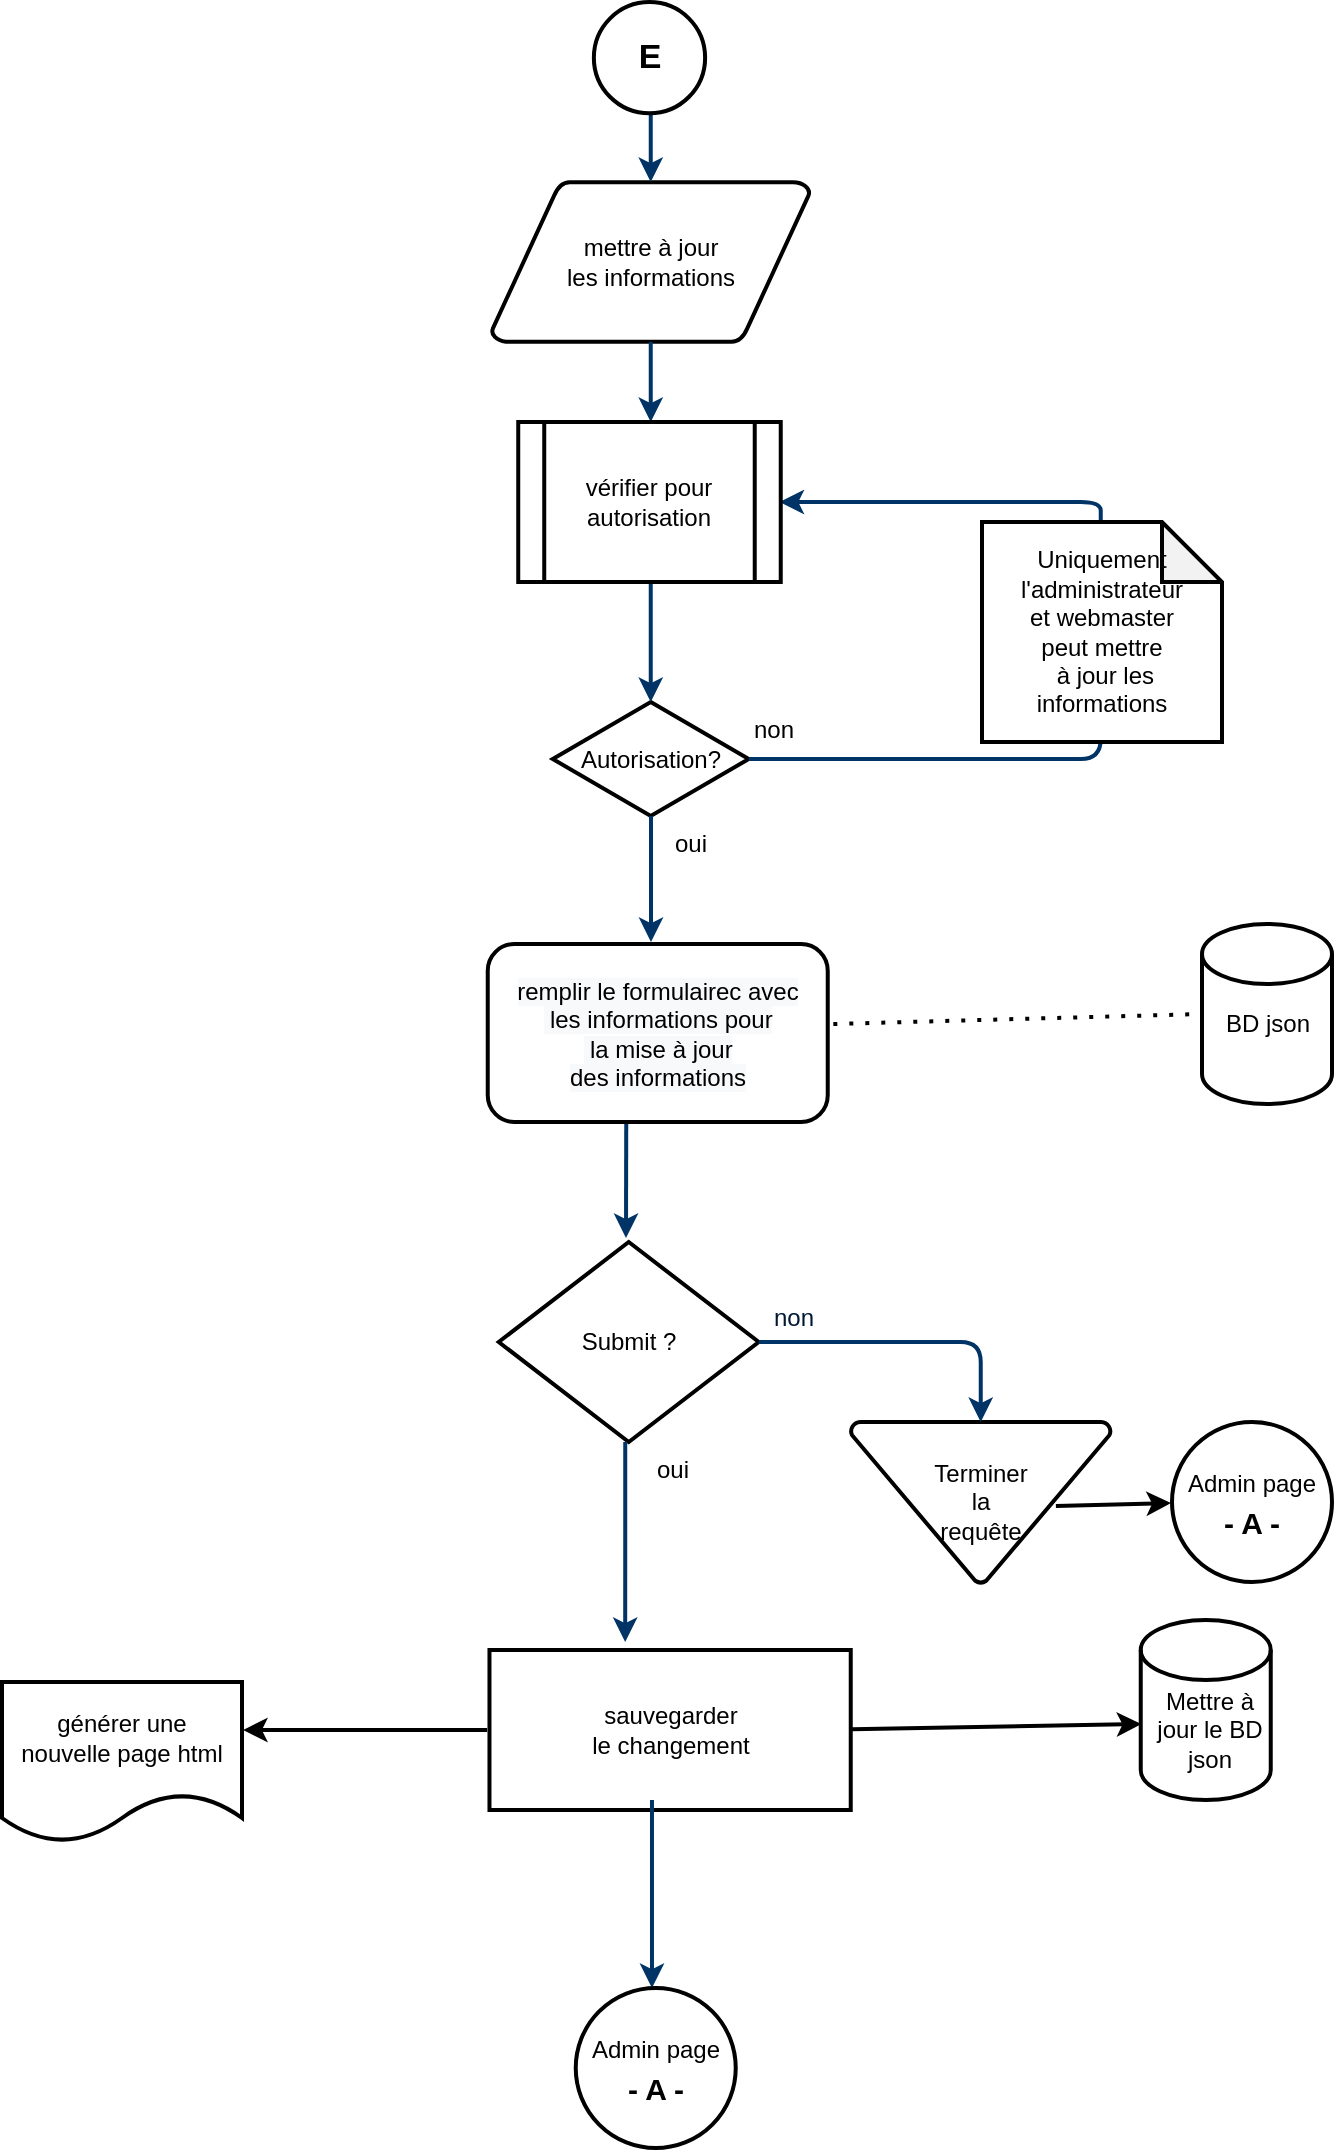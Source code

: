 <mxfile version="20.3.3" type="device"><diagram id="_I9CkDCs_RlZf7zreSEg" name="Page-1"><mxGraphModel dx="2062" dy="1113" grid="1" gridSize="10" guides="1" tooltips="1" connect="1" arrows="1" fold="1" page="1" pageScale="1" pageWidth="827" pageHeight="1169" math="0" shadow="0"><root><mxCell id="0"/><mxCell id="1" parent="0"/><mxCell id="n41oaIaaD_ZV5z9ZFk-a-2" value="mettre à jour&lt;br&gt;les informations" style="shape=mxgraph.flowchart.data;strokeWidth=2;gradientColor=none;gradientDirection=north;fontStyle=0;html=1;" vertex="1" parent="1"><mxGeometry x="344.87" y="120" width="159" height="80" as="geometry"/></mxCell><mxCell id="n41oaIaaD_ZV5z9ZFk-a-4" value="Autorisation?" style="shape=mxgraph.flowchart.decision;strokeWidth=2;gradientColor=none;gradientDirection=north;fontStyle=0;html=1;" vertex="1" parent="1"><mxGeometry x="375.37" y="380" width="98" height="57" as="geometry"/></mxCell><mxCell id="n41oaIaaD_ZV5z9ZFk-a-5" style="fontStyle=1;strokeColor=#003366;strokeWidth=2;html=1;" edge="1" parent="1" target="n41oaIaaD_ZV5z9ZFk-a-2"><mxGeometry relative="1" as="geometry"><mxPoint x="424.37" y="80.0" as="sourcePoint"/></mxGeometry></mxCell><mxCell id="n41oaIaaD_ZV5z9ZFk-a-6" style="fontStyle=1;strokeColor=#003366;strokeWidth=2;html=1;" edge="1" parent="1" source="n41oaIaaD_ZV5z9ZFk-a-2"><mxGeometry relative="1" as="geometry"><mxPoint x="424.37" y="240" as="targetPoint"/></mxGeometry></mxCell><mxCell id="n41oaIaaD_ZV5z9ZFk-a-7" style="entryX=0.5;entryY=0;entryPerimeter=0;fontStyle=1;strokeColor=#003366;strokeWidth=2;html=1;" edge="1" parent="1" target="n41oaIaaD_ZV5z9ZFk-a-4"><mxGeometry relative="1" as="geometry"><mxPoint x="424.37" y="320" as="sourcePoint"/></mxGeometry></mxCell><mxCell id="n41oaIaaD_ZV5z9ZFk-a-8" value="" style="edgeStyle=elbowEdgeStyle;elbow=horizontal;entryX=0.5;entryY=0.91;entryPerimeter=0;exitX=1;exitY=0.5;exitPerimeter=0;fontStyle=1;strokeColor=#003366;strokeWidth=2;html=1;" edge="1" parent="1" source="n41oaIaaD_ZV5z9ZFk-a-4"><mxGeometry x="485.37" y="18.5" width="100" height="100" as="geometry"><mxPoint x="854.37" y="437" as="sourcePoint"/><mxPoint x="654.37" y="363.71" as="targetPoint"/><Array as="points"><mxPoint x="649.37" y="390"/></Array></mxGeometry></mxCell><mxCell id="n41oaIaaD_ZV5z9ZFk-a-9" value="non" style="text;fontStyle=0;html=1;strokeColor=none;gradientColor=none;fillColor=none;strokeWidth=2;" vertex="1" parent="1"><mxGeometry x="474.37" y="380" width="40" height="26" as="geometry"/></mxCell><mxCell id="n41oaIaaD_ZV5z9ZFk-a-10" value="" style="edgeStyle=elbowEdgeStyle;elbow=horizontal;fontColor=#001933;fontStyle=1;strokeColor=#003366;strokeWidth=2;html=1;" edge="1" parent="1" source="n41oaIaaD_ZV5z9ZFk-a-4"><mxGeometry x="104.37" y="-10" width="100" height="100" as="geometry"><mxPoint x="104.37" y="90" as="sourcePoint"/><mxPoint x="424.37" y="500" as="targetPoint"/></mxGeometry></mxCell><mxCell id="n41oaIaaD_ZV5z9ZFk-a-11" value="oui" style="text;fontStyle=0;html=1;strokeColor=none;gradientColor=none;fillColor=none;strokeWidth=2;align=center;" vertex="1" parent="1"><mxGeometry x="424.37" y="437" width="40" height="26" as="geometry"/></mxCell><mxCell id="n41oaIaaD_ZV5z9ZFk-a-12" value="Submit ?" style="shape=mxgraph.flowchart.decision;strokeWidth=2;gradientColor=none;gradientDirection=north;fontStyle=0;html=1;" vertex="1" parent="1"><mxGeometry x="348.37" y="650" width="130" height="100" as="geometry"/></mxCell><mxCell id="n41oaIaaD_ZV5z9ZFk-a-13" value="Terminer &lt;br&gt;la &lt;br&gt;requête" style="shape=mxgraph.flowchart.merge_or_storage;strokeWidth=2;gradientColor=none;gradientDirection=north;fontStyle=0;html=1;" vertex="1" parent="1"><mxGeometry x="524.37" y="740" width="130" height="80.5" as="geometry"/></mxCell><mxCell id="n41oaIaaD_ZV5z9ZFk-a-14" value="" style="edgeStyle=elbowEdgeStyle;elbow=vertical;exitX=1;exitY=0.5;exitPerimeter=0;entryX=0.5;entryY=0;entryPerimeter=0;fontStyle=1;strokeColor=#003366;strokeWidth=2;html=1;" edge="1" parent="1" source="n41oaIaaD_ZV5z9ZFk-a-12" target="n41oaIaaD_ZV5z9ZFk-a-13"><mxGeometry x="-155.63" y="-560" width="100" height="100" as="geometry"><mxPoint x="-155.63" y="-460" as="sourcePoint"/><mxPoint x="-55.63" y="-560" as="targetPoint"/><Array as="points"><mxPoint x="584.37" y="700"/></Array></mxGeometry></mxCell><mxCell id="n41oaIaaD_ZV5z9ZFk-a-15" value="non" style="text;fontColor=#001933;fontStyle=0;html=1;strokeColor=none;gradientColor=none;fillColor=none;strokeWidth=2;" vertex="1" parent="1"><mxGeometry x="484.37" y="674" width="40" height="26" as="geometry"/></mxCell><mxCell id="n41oaIaaD_ZV5z9ZFk-a-17" value="" style="edgeStyle=elbowEdgeStyle;elbow=horizontal;exitX=0.5;exitY=0.09;exitPerimeter=0;entryX=0.905;entryY=0.5;entryPerimeter=0;fontStyle=1;strokeColor=#003366;strokeWidth=2;html=1;" edge="1" parent="1"><mxGeometry x="104.37" y="-10" width="100" height="100" as="geometry"><mxPoint x="654.37" y="297.29" as="sourcePoint"/><mxPoint x="488.765" y="280" as="targetPoint"/><Array as="points"><mxPoint x="649.37" y="290"/></Array></mxGeometry></mxCell><mxCell id="n41oaIaaD_ZV5z9ZFk-a-18" value="oui" style="text;fontStyle=0;html=1;strokeColor=none;gradientColor=none;fillColor=none;strokeWidth=2;align=center;" vertex="1" parent="1"><mxGeometry x="414.62" y="750" width="40" height="26" as="geometry"/></mxCell><mxCell id="n41oaIaaD_ZV5z9ZFk-a-19" value="" style="edgeStyle=elbowEdgeStyle;elbow=vertical;entryX=0.441;entryY=-0.05;fontStyle=1;strokeColor=#003366;strokeWidth=2;html=1;entryDx=0;entryDy=0;entryPerimeter=0;" edge="1" parent="1"><mxGeometry x="95.87" y="-879" width="100" height="100" as="geometry"><mxPoint x="411.62" y="750" as="sourcePoint"/><mxPoint x="411.599" y="850" as="targetPoint"/></mxGeometry></mxCell><mxCell id="n41oaIaaD_ZV5z9ZFk-a-23" value="" style="shape=cylinder3;whiteSpace=wrap;html=1;boundedLbl=1;backgroundOutline=1;size=15;strokeWidth=2;" vertex="1" parent="1"><mxGeometry x="669.37" y="839" width="65" height="90" as="geometry"/></mxCell><mxCell id="n41oaIaaD_ZV5z9ZFk-a-24" value="Mettre à jour le BD json" style="text;html=1;strokeColor=none;fillColor=none;align=center;verticalAlign=middle;whiteSpace=wrap;rounded=0;strokeWidth=2;" vertex="1" parent="1"><mxGeometry x="674.37" y="879" width="60" height="30" as="geometry"/></mxCell><mxCell id="n41oaIaaD_ZV5z9ZFk-a-25" value="" style="endArrow=classic;html=1;rounded=0;entryX=0.004;entryY=0.578;entryDx=0;entryDy=0;entryPerimeter=0;exitX=0.905;exitY=0.5;exitDx=0;exitDy=0;exitPerimeter=0;strokeWidth=2;" edge="1" parent="1" target="n41oaIaaD_ZV5z9ZFk-a-23"><mxGeometry width="50" height="50" relative="1" as="geometry"><mxPoint x="504.168" y="894" as="sourcePoint"/><mxPoint x="713.62" y="588" as="targetPoint"/></mxGeometry></mxCell><mxCell id="n41oaIaaD_ZV5z9ZFk-a-27" value="" style="endArrow=classic;html=1;rounded=0;entryX=0.905;entryY=0.5;entryDx=0;entryDy=0;entryPerimeter=0;exitX=0.095;exitY=0.5;exitDx=0;exitDy=0;exitPerimeter=0;strokeWidth=2;" edge="1" parent="1"><mxGeometry width="50" height="50" relative="1" as="geometry"><mxPoint x="342.572" y="894" as="sourcePoint"/><mxPoint x="220.548" y="894" as="targetPoint"/></mxGeometry></mxCell><mxCell id="n41oaIaaD_ZV5z9ZFk-a-29" value="" style="edgeStyle=elbowEdgeStyle;elbow=horizontal;fontColor=#001933;fontStyle=1;strokeColor=#003366;strokeWidth=2;html=1;" edge="1" parent="1"><mxGeometry x="91.75" y="138" width="100" height="100" as="geometry"><mxPoint x="412.13" y="585" as="sourcePoint"/><mxPoint x="411.75" y="648" as="targetPoint"/></mxGeometry></mxCell><mxCell id="n41oaIaaD_ZV5z9ZFk-a-31" value="&lt;span style=&quot;color: rgba(0, 0, 0, 0); font-family: monospace; font-size: 0px; text-align: start;&quot;&gt;%3CmxGraphModel%3E%3Croot%3E%3CmxCell%20id%3D%220%22%2F%3E%3CmxCell%20id%3D%221%22%20parent%3D%220%22%2F%3E%3CmxCell%20id%3D%222%22%20value%3D%22BD%20json%22%20style%3D%22text%3Bhtml%3D1%3BstrokeColor%3Dnone%3BfillColor%3Dnone%3Balign%3Dcenter%3BverticalAlign%3Dmiddle%3BwhiteSpace%3Dwrap%3Brounded%3D0%3B%22%20vertex%3D%221%22%20parent%3D%221%22%3E%3CmxGeometry%20x%3D%22822%22%20y%3D%22588%22%20width%3D%2260%22%20height%3D%2230%22%20as%3D%22geometry%22%2F%3E%3C%2FmxCell%3E%3C%2Froot%3E%3C%2FmxGraphModel%3E&lt;/span&gt;" style="shape=cylinder3;whiteSpace=wrap;html=1;boundedLbl=1;backgroundOutline=1;size=15;strokeWidth=2;" vertex="1" parent="1"><mxGeometry x="700" y="491" width="65" height="90" as="geometry"/></mxCell><mxCell id="n41oaIaaD_ZV5z9ZFk-a-32" value="BD json" style="text;html=1;strokeColor=none;fillColor=none;align=center;verticalAlign=middle;whiteSpace=wrap;rounded=0;strokeWidth=2;" vertex="1" parent="1"><mxGeometry x="702.5" y="526" width="60" height="30" as="geometry"/></mxCell><mxCell id="n41oaIaaD_ZV5z9ZFk-a-33" value="" style="endArrow=none;dashed=1;html=1;dashPattern=1 3;strokeWidth=2;rounded=0;entryX=0;entryY=0.5;entryDx=0;entryDy=0;entryPerimeter=0;exitX=0.905;exitY=0.5;exitDx=0;exitDy=0;exitPerimeter=0;" edge="1" parent="1" target="n41oaIaaD_ZV5z9ZFk-a-31"><mxGeometry width="50" height="50" relative="1" as="geometry"><mxPoint x="515.661" y="541" as="sourcePoint"/><mxPoint x="440" y="540" as="targetPoint"/></mxGeometry></mxCell><mxCell id="n41oaIaaD_ZV5z9ZFk-a-34" value="&lt;span style=&quot;&quot;&gt;générer une&lt;/span&gt;&lt;br style=&quot;&quot;&gt;&lt;span style=&quot;&quot;&gt;nouvelle page html&lt;/span&gt;" style="shape=document;whiteSpace=wrap;html=1;boundedLbl=1;strokeWidth=2;" vertex="1" parent="1"><mxGeometry x="100" y="870" width="120" height="80" as="geometry"/></mxCell><mxCell id="n41oaIaaD_ZV5z9ZFk-a-35" value="&lt;span style=&quot;&quot;&gt;Uniquement l'administrateur&lt;/span&gt;&lt;br style=&quot;&quot;&gt;&lt;span style=&quot;&quot;&gt;et webmaster peut&amp;nbsp;mettre&lt;/span&gt;&lt;br style=&quot;&quot;&gt;&lt;span style=&quot;&quot;&gt;&amp;nbsp;à jour&amp;nbsp;les informations&lt;/span&gt;" style="shape=note;whiteSpace=wrap;html=1;backgroundOutline=1;darkOpacity=0.05;strokeWidth=2;" vertex="1" parent="1"><mxGeometry x="590" y="290" width="120" height="110" as="geometry"/></mxCell><mxCell id="n41oaIaaD_ZV5z9ZFk-a-36" value="&lt;span style=&quot;&quot;&gt;sauvegarder&lt;/span&gt;&lt;br style=&quot;&quot;&gt;&lt;span style=&quot;&quot;&gt;le changement&lt;/span&gt;" style="rounded=0;whiteSpace=wrap;html=1;strokeWidth=2;" vertex="1" parent="1"><mxGeometry x="343.74" y="854" width="180.63" height="80" as="geometry"/></mxCell><mxCell id="n41oaIaaD_ZV5z9ZFk-a-37" value="&lt;span style=&quot;color: rgb(0, 0, 0); font-family: Helvetica; font-size: 12px; font-style: normal; font-variant-ligatures: normal; font-variant-caps: normal; font-weight: 400; letter-spacing: normal; orphans: 2; text-align: center; text-indent: 0px; text-transform: none; widows: 2; word-spacing: 0px; -webkit-text-stroke-width: 0px; background-color: rgb(248, 249, 250); text-decoration-thickness: initial; text-decoration-style: initial; text-decoration-color: initial; float: none; display: inline !important;&quot;&gt;remplir le formulairec&amp;nbsp;avec&lt;/span&gt;&lt;br style=&quot;color: rgb(0, 0, 0); font-family: Helvetica; font-size: 12px; font-style: normal; font-variant-ligatures: normal; font-variant-caps: normal; font-weight: 400; letter-spacing: normal; orphans: 2; text-align: center; text-indent: 0px; text-transform: none; widows: 2; word-spacing: 0px; -webkit-text-stroke-width: 0px; background-color: rgb(248, 249, 250); text-decoration-thickness: initial; text-decoration-style: initial; text-decoration-color: initial;&quot;&gt;&lt;span style=&quot;color: rgb(0, 0, 0); font-family: Helvetica; font-size: 12px; font-style: normal; font-variant-ligatures: normal; font-variant-caps: normal; font-weight: 400; letter-spacing: normal; orphans: 2; text-align: center; text-indent: 0px; text-transform: none; widows: 2; word-spacing: 0px; -webkit-text-stroke-width: 0px; background-color: rgb(248, 249, 250); text-decoration-thickness: initial; text-decoration-style: initial; text-decoration-color: initial; float: none; display: inline !important;&quot;&gt;&amp;nbsp;les informations&amp;nbsp;pour&lt;/span&gt;&lt;br style=&quot;color: rgb(0, 0, 0); font-family: Helvetica; font-size: 12px; font-style: normal; font-variant-ligatures: normal; font-variant-caps: normal; font-weight: 400; letter-spacing: normal; orphans: 2; text-align: center; text-indent: 0px; text-transform: none; widows: 2; word-spacing: 0px; -webkit-text-stroke-width: 0px; background-color: rgb(248, 249, 250); text-decoration-thickness: initial; text-decoration-style: initial; text-decoration-color: initial;&quot;&gt;&lt;span style=&quot;color: rgb(0, 0, 0); font-family: Helvetica; font-size: 12px; font-style: normal; font-variant-ligatures: normal; font-variant-caps: normal; font-weight: 400; letter-spacing: normal; orphans: 2; text-align: center; text-indent: 0px; text-transform: none; widows: 2; word-spacing: 0px; -webkit-text-stroke-width: 0px; background-color: rgb(248, 249, 250); text-decoration-thickness: initial; text-decoration-style: initial; text-decoration-color: initial; float: none; display: inline !important;&quot;&gt;&amp;nbsp;la mise à jour&lt;/span&gt;&lt;br style=&quot;color: rgb(0, 0, 0); font-family: Helvetica; font-size: 12px; font-style: normal; font-variant-ligatures: normal; font-variant-caps: normal; font-weight: 400; letter-spacing: normal; orphans: 2; text-align: center; text-indent: 0px; text-transform: none; widows: 2; word-spacing: 0px; -webkit-text-stroke-width: 0px; background-color: rgb(248, 249, 250); text-decoration-thickness: initial; text-decoration-style: initial; text-decoration-color: initial;&quot;&gt;&lt;span style=&quot;color: rgb(0, 0, 0); font-family: Helvetica; font-size: 12px; font-style: normal; font-variant-ligatures: normal; font-variant-caps: normal; font-weight: 400; letter-spacing: normal; orphans: 2; text-align: center; text-indent: 0px; text-transform: none; widows: 2; word-spacing: 0px; -webkit-text-stroke-width: 0px; background-color: rgb(248, 249, 250); text-decoration-thickness: initial; text-decoration-style: initial; text-decoration-color: initial; float: none; display: inline !important;&quot;&gt;des informations&lt;/span&gt;" style="rounded=1;whiteSpace=wrap;html=1;strokeWidth=2;" vertex="1" parent="1"><mxGeometry x="342.87" y="501" width="170" height="89" as="geometry"/></mxCell><mxCell id="n41oaIaaD_ZV5z9ZFk-a-39" value="&lt;div style=&quot;&quot;&gt;vérifier pour&lt;/div&gt;&lt;div style=&quot;&quot;&gt;autorisation&lt;/div&gt;" style="shape=process;whiteSpace=wrap;html=1;backgroundOutline=1;strokeWidth=2;" vertex="1" parent="1"><mxGeometry x="358.12" y="240" width="131.25" height="80" as="geometry"/></mxCell><mxCell id="n41oaIaaD_ZV5z9ZFk-a-42" value="&lt;b&gt;&lt;font style=&quot;font-size: 17px;&quot;&gt;E&lt;/font&gt;&lt;/b&gt;" style="ellipse;whiteSpace=wrap;html=1;aspect=fixed;strokeWidth=2;" vertex="1" parent="1"><mxGeometry x="395.93" y="30.0" width="55.63" height="55.63" as="geometry"/></mxCell><mxCell id="n41oaIaaD_ZV5z9ZFk-a-43" value="" style="edgeStyle=elbowEdgeStyle;elbow=vertical;fontStyle=1;strokeColor=#003366;strokeWidth=2;html=1;" edge="1" parent="1"><mxGeometry x="108.74" y="-896" width="100" height="100" as="geometry"><mxPoint x="424.99" y="929" as="sourcePoint"/><mxPoint x="424.99" y="1023" as="targetPoint"/></mxGeometry></mxCell><mxCell id="n41oaIaaD_ZV5z9ZFk-a-46" value="" style="endArrow=classic;html=1;rounded=0;strokeWidth=2;fontSize=17;entryX=0.095;entryY=0.5;entryDx=0;entryDy=0;entryPerimeter=0;exitX=0.789;exitY=0.522;exitDx=0;exitDy=0;exitPerimeter=0;" edge="1" parent="1" source="n41oaIaaD_ZV5z9ZFk-a-13"><mxGeometry width="50" height="50" relative="1" as="geometry"><mxPoint x="630" y="780.008" as="sourcePoint"/><mxPoint x="684.475" y="780.5" as="targetPoint"/></mxGeometry></mxCell><mxCell id="n41oaIaaD_ZV5z9ZFk-a-47" value="&lt;span style=&quot;font-size: 12px;&quot;&gt;Admin page&lt;/span&gt;&lt;br style=&quot;font-size: 12px;&quot;&gt;&lt;b style=&quot;font-size: 12px;&quot;&gt;&lt;font style=&quot;font-size: 15px;&quot;&gt;- A -&lt;/font&gt;&lt;/b&gt;" style="ellipse;whiteSpace=wrap;html=1;aspect=fixed;strokeWidth=2;fontSize=17;" vertex="1" parent="1"><mxGeometry x="386.87" y="1023" width="80" height="80" as="geometry"/></mxCell><mxCell id="n41oaIaaD_ZV5z9ZFk-a-48" value="&lt;span style=&quot;font-size: 12px;&quot;&gt;Admin page&lt;/span&gt;&lt;br style=&quot;font-size: 12px;&quot;&gt;&lt;b style=&quot;font-size: 12px;&quot;&gt;&lt;font style=&quot;font-size: 15px;&quot;&gt;- A -&lt;/font&gt;&lt;/b&gt;" style="ellipse;whiteSpace=wrap;html=1;aspect=fixed;strokeWidth=2;fontSize=17;" vertex="1" parent="1"><mxGeometry x="685" y="740" width="80" height="80" as="geometry"/></mxCell></root></mxGraphModel></diagram></mxfile>